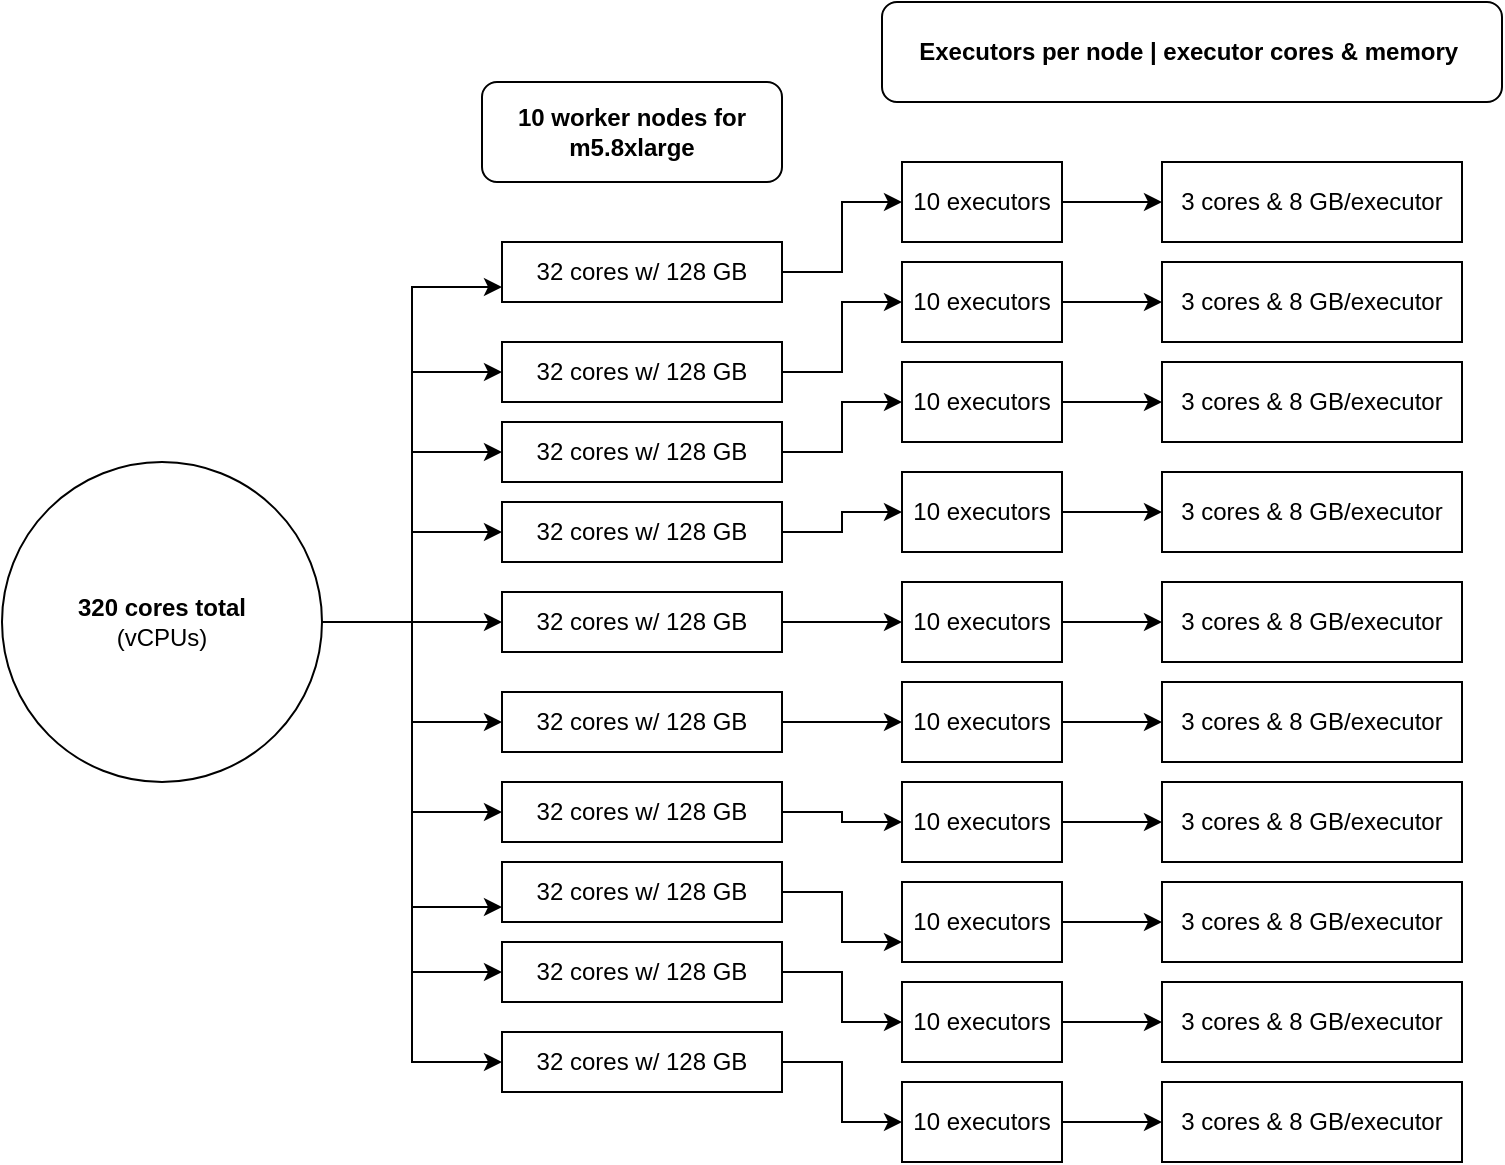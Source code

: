 <mxfile version="15.7.3" type="github">
  <diagram id="wC2fVHmgpPSq6xGPkYNB" name="Page-1">
    <mxGraphModel dx="547" dy="777" grid="1" gridSize="10" guides="1" tooltips="1" connect="1" arrows="1" fold="1" page="1" pageScale="1" pageWidth="850" pageHeight="1100" math="0" shadow="0">
      <root>
        <mxCell id="0" />
        <mxCell id="1" parent="0" />
        <mxCell id="ZfPVv0Ui4lVQKmfQsqAl-13" style="edgeStyle=orthogonalEdgeStyle;rounded=0;orthogonalLoop=1;jettySize=auto;html=1;entryX=0;entryY=0.75;entryDx=0;entryDy=0;" edge="1" parent="1" source="ZfPVv0Ui4lVQKmfQsqAl-1" target="ZfPVv0Ui4lVQKmfQsqAl-3">
          <mxGeometry relative="1" as="geometry" />
        </mxCell>
        <mxCell id="ZfPVv0Ui4lVQKmfQsqAl-14" style="edgeStyle=orthogonalEdgeStyle;rounded=0;orthogonalLoop=1;jettySize=auto;html=1;entryX=0;entryY=0.5;entryDx=0;entryDy=0;" edge="1" parent="1" source="ZfPVv0Ui4lVQKmfQsqAl-1" target="ZfPVv0Ui4lVQKmfQsqAl-12">
          <mxGeometry relative="1" as="geometry" />
        </mxCell>
        <mxCell id="ZfPVv0Ui4lVQKmfQsqAl-15" style="edgeStyle=orthogonalEdgeStyle;rounded=0;orthogonalLoop=1;jettySize=auto;html=1;entryX=0;entryY=0.5;entryDx=0;entryDy=0;" edge="1" parent="1" source="ZfPVv0Ui4lVQKmfQsqAl-1" target="ZfPVv0Ui4lVQKmfQsqAl-4">
          <mxGeometry relative="1" as="geometry" />
        </mxCell>
        <mxCell id="ZfPVv0Ui4lVQKmfQsqAl-16" style="edgeStyle=orthogonalEdgeStyle;rounded=0;orthogonalLoop=1;jettySize=auto;html=1;entryX=0;entryY=0.5;entryDx=0;entryDy=0;" edge="1" parent="1" source="ZfPVv0Ui4lVQKmfQsqAl-1" target="ZfPVv0Ui4lVQKmfQsqAl-11">
          <mxGeometry relative="1" as="geometry" />
        </mxCell>
        <mxCell id="ZfPVv0Ui4lVQKmfQsqAl-17" style="edgeStyle=orthogonalEdgeStyle;rounded=0;orthogonalLoop=1;jettySize=auto;html=1;entryX=0;entryY=0.5;entryDx=0;entryDy=0;" edge="1" parent="1" source="ZfPVv0Ui4lVQKmfQsqAl-1" target="ZfPVv0Ui4lVQKmfQsqAl-5">
          <mxGeometry relative="1" as="geometry" />
        </mxCell>
        <mxCell id="ZfPVv0Ui4lVQKmfQsqAl-18" style="edgeStyle=orthogonalEdgeStyle;rounded=0;orthogonalLoop=1;jettySize=auto;html=1;entryX=0;entryY=0.5;entryDx=0;entryDy=0;" edge="1" parent="1" source="ZfPVv0Ui4lVQKmfQsqAl-1" target="ZfPVv0Ui4lVQKmfQsqAl-6">
          <mxGeometry relative="1" as="geometry" />
        </mxCell>
        <mxCell id="ZfPVv0Ui4lVQKmfQsqAl-19" style="edgeStyle=orthogonalEdgeStyle;rounded=0;orthogonalLoop=1;jettySize=auto;html=1;" edge="1" parent="1" source="ZfPVv0Ui4lVQKmfQsqAl-1" target="ZfPVv0Ui4lVQKmfQsqAl-7">
          <mxGeometry relative="1" as="geometry" />
        </mxCell>
        <mxCell id="ZfPVv0Ui4lVQKmfQsqAl-20" style="edgeStyle=orthogonalEdgeStyle;rounded=0;orthogonalLoop=1;jettySize=auto;html=1;entryX=0;entryY=0.75;entryDx=0;entryDy=0;" edge="1" parent="1" source="ZfPVv0Ui4lVQKmfQsqAl-1" target="ZfPVv0Ui4lVQKmfQsqAl-10">
          <mxGeometry relative="1" as="geometry" />
        </mxCell>
        <mxCell id="ZfPVv0Ui4lVQKmfQsqAl-21" style="edgeStyle=orthogonalEdgeStyle;rounded=0;orthogonalLoop=1;jettySize=auto;html=1;entryX=0;entryY=0.5;entryDx=0;entryDy=0;" edge="1" parent="1" source="ZfPVv0Ui4lVQKmfQsqAl-1" target="ZfPVv0Ui4lVQKmfQsqAl-9">
          <mxGeometry relative="1" as="geometry" />
        </mxCell>
        <mxCell id="ZfPVv0Ui4lVQKmfQsqAl-22" style="edgeStyle=orthogonalEdgeStyle;rounded=0;orthogonalLoop=1;jettySize=auto;html=1;entryX=0;entryY=0.5;entryDx=0;entryDy=0;" edge="1" parent="1" source="ZfPVv0Ui4lVQKmfQsqAl-1" target="ZfPVv0Ui4lVQKmfQsqAl-8">
          <mxGeometry relative="1" as="geometry" />
        </mxCell>
        <mxCell id="ZfPVv0Ui4lVQKmfQsqAl-1" value="&lt;b&gt;320 cores total&lt;br&gt;&lt;/b&gt;(vCPUs)" style="ellipse;whiteSpace=wrap;html=1;aspect=fixed;" vertex="1" parent="1">
          <mxGeometry x="50" y="250" width="160" height="160" as="geometry" />
        </mxCell>
        <mxCell id="ZfPVv0Ui4lVQKmfQsqAl-67" style="edgeStyle=orthogonalEdgeStyle;rounded=0;orthogonalLoop=1;jettySize=auto;html=1;entryX=0;entryY=0.5;entryDx=0;entryDy=0;" edge="1" parent="1" source="ZfPVv0Ui4lVQKmfQsqAl-3" target="ZfPVv0Ui4lVQKmfQsqAl-32">
          <mxGeometry relative="1" as="geometry" />
        </mxCell>
        <mxCell id="ZfPVv0Ui4lVQKmfQsqAl-3" value="32 cores w/ 128 GB" style="rounded=0;whiteSpace=wrap;html=1;" vertex="1" parent="1">
          <mxGeometry x="300" y="140" width="140" height="30" as="geometry" />
        </mxCell>
        <mxCell id="ZfPVv0Ui4lVQKmfQsqAl-69" style="edgeStyle=orthogonalEdgeStyle;rounded=0;orthogonalLoop=1;jettySize=auto;html=1;entryX=0;entryY=0.5;entryDx=0;entryDy=0;" edge="1" parent="1" source="ZfPVv0Ui4lVQKmfQsqAl-4" target="ZfPVv0Ui4lVQKmfQsqAl-33">
          <mxGeometry relative="1" as="geometry" />
        </mxCell>
        <mxCell id="ZfPVv0Ui4lVQKmfQsqAl-4" value="32 cores w/ 128 GB" style="rounded=0;whiteSpace=wrap;html=1;" vertex="1" parent="1">
          <mxGeometry x="300" y="190" width="140" height="30" as="geometry" />
        </mxCell>
        <mxCell id="ZfPVv0Ui4lVQKmfQsqAl-70" style="edgeStyle=orthogonalEdgeStyle;rounded=0;orthogonalLoop=1;jettySize=auto;html=1;entryX=0;entryY=0.5;entryDx=0;entryDy=0;" edge="1" parent="1" source="ZfPVv0Ui4lVQKmfQsqAl-5" target="ZfPVv0Ui4lVQKmfQsqAl-34">
          <mxGeometry relative="1" as="geometry" />
        </mxCell>
        <mxCell id="ZfPVv0Ui4lVQKmfQsqAl-5" value="32 cores w/ 128 GB" style="rounded=0;whiteSpace=wrap;html=1;" vertex="1" parent="1">
          <mxGeometry x="300" y="230" width="140" height="30" as="geometry" />
        </mxCell>
        <mxCell id="ZfPVv0Ui4lVQKmfQsqAl-71" style="edgeStyle=orthogonalEdgeStyle;rounded=0;orthogonalLoop=1;jettySize=auto;html=1;entryX=0;entryY=0.5;entryDx=0;entryDy=0;" edge="1" parent="1" source="ZfPVv0Ui4lVQKmfQsqAl-6" target="ZfPVv0Ui4lVQKmfQsqAl-35">
          <mxGeometry relative="1" as="geometry" />
        </mxCell>
        <mxCell id="ZfPVv0Ui4lVQKmfQsqAl-6" value="32 cores w/ 128 GB" style="rounded=0;whiteSpace=wrap;html=1;" vertex="1" parent="1">
          <mxGeometry x="300" y="270" width="140" height="30" as="geometry" />
        </mxCell>
        <mxCell id="ZfPVv0Ui4lVQKmfQsqAl-72" style="edgeStyle=orthogonalEdgeStyle;rounded=0;orthogonalLoop=1;jettySize=auto;html=1;entryX=0;entryY=0.5;entryDx=0;entryDy=0;" edge="1" parent="1" source="ZfPVv0Ui4lVQKmfQsqAl-7" target="ZfPVv0Ui4lVQKmfQsqAl-36">
          <mxGeometry relative="1" as="geometry" />
        </mxCell>
        <mxCell id="ZfPVv0Ui4lVQKmfQsqAl-7" value="32 cores w/ 128 GB" style="rounded=0;whiteSpace=wrap;html=1;" vertex="1" parent="1">
          <mxGeometry x="300" y="315" width="140" height="30" as="geometry" />
        </mxCell>
        <mxCell id="ZfPVv0Ui4lVQKmfQsqAl-73" style="edgeStyle=orthogonalEdgeStyle;rounded=0;orthogonalLoop=1;jettySize=auto;html=1;entryX=0;entryY=0.5;entryDx=0;entryDy=0;" edge="1" parent="1" source="ZfPVv0Ui4lVQKmfQsqAl-8" target="ZfPVv0Ui4lVQKmfQsqAl-37">
          <mxGeometry relative="1" as="geometry" />
        </mxCell>
        <mxCell id="ZfPVv0Ui4lVQKmfQsqAl-8" value="32 cores w/ 128 GB" style="rounded=0;whiteSpace=wrap;html=1;" vertex="1" parent="1">
          <mxGeometry x="300" y="365" width="140" height="30" as="geometry" />
        </mxCell>
        <mxCell id="ZfPVv0Ui4lVQKmfQsqAl-74" style="edgeStyle=orthogonalEdgeStyle;rounded=0;orthogonalLoop=1;jettySize=auto;html=1;entryX=0;entryY=0.5;entryDx=0;entryDy=0;" edge="1" parent="1" source="ZfPVv0Ui4lVQKmfQsqAl-9" target="ZfPVv0Ui4lVQKmfQsqAl-38">
          <mxGeometry relative="1" as="geometry" />
        </mxCell>
        <mxCell id="ZfPVv0Ui4lVQKmfQsqAl-9" value="32 cores w/ 128 GB" style="rounded=0;whiteSpace=wrap;html=1;" vertex="1" parent="1">
          <mxGeometry x="300" y="410" width="140" height="30" as="geometry" />
        </mxCell>
        <mxCell id="ZfPVv0Ui4lVQKmfQsqAl-75" style="edgeStyle=orthogonalEdgeStyle;rounded=0;orthogonalLoop=1;jettySize=auto;html=1;entryX=0;entryY=0.75;entryDx=0;entryDy=0;" edge="1" parent="1" source="ZfPVv0Ui4lVQKmfQsqAl-10" target="ZfPVv0Ui4lVQKmfQsqAl-39">
          <mxGeometry relative="1" as="geometry" />
        </mxCell>
        <mxCell id="ZfPVv0Ui4lVQKmfQsqAl-10" value="32 cores w/ 128 GB" style="rounded=0;whiteSpace=wrap;html=1;" vertex="1" parent="1">
          <mxGeometry x="300" y="450" width="140" height="30" as="geometry" />
        </mxCell>
        <mxCell id="ZfPVv0Ui4lVQKmfQsqAl-76" style="edgeStyle=orthogonalEdgeStyle;rounded=0;orthogonalLoop=1;jettySize=auto;html=1;entryX=0;entryY=0.5;entryDx=0;entryDy=0;" edge="1" parent="1" source="ZfPVv0Ui4lVQKmfQsqAl-11" target="ZfPVv0Ui4lVQKmfQsqAl-40">
          <mxGeometry relative="1" as="geometry" />
        </mxCell>
        <mxCell id="ZfPVv0Ui4lVQKmfQsqAl-11" value="32 cores w/ 128 GB" style="rounded=0;whiteSpace=wrap;html=1;" vertex="1" parent="1">
          <mxGeometry x="300" y="490" width="140" height="30" as="geometry" />
        </mxCell>
        <mxCell id="ZfPVv0Ui4lVQKmfQsqAl-77" style="edgeStyle=orthogonalEdgeStyle;rounded=0;orthogonalLoop=1;jettySize=auto;html=1;entryX=0;entryY=0.5;entryDx=0;entryDy=0;" edge="1" parent="1" source="ZfPVv0Ui4lVQKmfQsqAl-12" target="ZfPVv0Ui4lVQKmfQsqAl-41">
          <mxGeometry relative="1" as="geometry" />
        </mxCell>
        <mxCell id="ZfPVv0Ui4lVQKmfQsqAl-12" value="32 cores w/ 128 GB" style="rounded=0;whiteSpace=wrap;html=1;" vertex="1" parent="1">
          <mxGeometry x="300" y="535" width="140" height="30" as="geometry" />
        </mxCell>
        <mxCell id="ZfPVv0Ui4lVQKmfQsqAl-23" value="&lt;b&gt;10 worker nodes for m5.8xlarge&lt;/b&gt;" style="rounded=1;whiteSpace=wrap;html=1;" vertex="1" parent="1">
          <mxGeometry x="290" y="60" width="150" height="50" as="geometry" />
        </mxCell>
        <mxCell id="ZfPVv0Ui4lVQKmfQsqAl-44" value="" style="edgeStyle=orthogonalEdgeStyle;rounded=0;orthogonalLoop=1;jettySize=auto;html=1;" edge="1" parent="1" source="ZfPVv0Ui4lVQKmfQsqAl-32" target="ZfPVv0Ui4lVQKmfQsqAl-43">
          <mxGeometry relative="1" as="geometry" />
        </mxCell>
        <mxCell id="ZfPVv0Ui4lVQKmfQsqAl-32" value="&lt;span&gt;10 executors&lt;/span&gt;" style="rounded=0;whiteSpace=wrap;html=1;" vertex="1" parent="1">
          <mxGeometry x="500" y="100" width="80" height="40" as="geometry" />
        </mxCell>
        <mxCell id="ZfPVv0Ui4lVQKmfQsqAl-56" style="edgeStyle=orthogonalEdgeStyle;rounded=0;orthogonalLoop=1;jettySize=auto;html=1;" edge="1" parent="1" source="ZfPVv0Ui4lVQKmfQsqAl-33" target="ZfPVv0Ui4lVQKmfQsqAl-47">
          <mxGeometry relative="1" as="geometry" />
        </mxCell>
        <mxCell id="ZfPVv0Ui4lVQKmfQsqAl-33" value="10 executors" style="rounded=0;whiteSpace=wrap;html=1;" vertex="1" parent="1">
          <mxGeometry x="500" y="150" width="80" height="40" as="geometry" />
        </mxCell>
        <mxCell id="ZfPVv0Ui4lVQKmfQsqAl-57" style="edgeStyle=orthogonalEdgeStyle;rounded=0;orthogonalLoop=1;jettySize=auto;html=1;exitX=1;exitY=0.5;exitDx=0;exitDy=0;" edge="1" parent="1" source="ZfPVv0Ui4lVQKmfQsqAl-34" target="ZfPVv0Ui4lVQKmfQsqAl-48">
          <mxGeometry relative="1" as="geometry" />
        </mxCell>
        <mxCell id="ZfPVv0Ui4lVQKmfQsqAl-34" value="10 executors" style="rounded=0;whiteSpace=wrap;html=1;" vertex="1" parent="1">
          <mxGeometry x="500" y="200" width="80" height="40" as="geometry" />
        </mxCell>
        <mxCell id="ZfPVv0Ui4lVQKmfQsqAl-58" style="edgeStyle=orthogonalEdgeStyle;rounded=0;orthogonalLoop=1;jettySize=auto;html=1;exitX=1;exitY=0.5;exitDx=0;exitDy=0;entryX=0;entryY=0.5;entryDx=0;entryDy=0;" edge="1" parent="1" source="ZfPVv0Ui4lVQKmfQsqAl-35" target="ZfPVv0Ui4lVQKmfQsqAl-49">
          <mxGeometry relative="1" as="geometry" />
        </mxCell>
        <mxCell id="ZfPVv0Ui4lVQKmfQsqAl-35" value="10 executors" style="rounded=0;whiteSpace=wrap;html=1;" vertex="1" parent="1">
          <mxGeometry x="500" y="255" width="80" height="40" as="geometry" />
        </mxCell>
        <mxCell id="ZfPVv0Ui4lVQKmfQsqAl-59" style="edgeStyle=orthogonalEdgeStyle;rounded=0;orthogonalLoop=1;jettySize=auto;html=1;entryX=0;entryY=0.5;entryDx=0;entryDy=0;" edge="1" parent="1" source="ZfPVv0Ui4lVQKmfQsqAl-36" target="ZfPVv0Ui4lVQKmfQsqAl-50">
          <mxGeometry relative="1" as="geometry" />
        </mxCell>
        <mxCell id="ZfPVv0Ui4lVQKmfQsqAl-36" value="10 executors" style="rounded=0;whiteSpace=wrap;html=1;" vertex="1" parent="1">
          <mxGeometry x="500" y="310" width="80" height="40" as="geometry" />
        </mxCell>
        <mxCell id="ZfPVv0Ui4lVQKmfQsqAl-60" style="edgeStyle=orthogonalEdgeStyle;rounded=0;orthogonalLoop=1;jettySize=auto;html=1;entryX=0;entryY=0.5;entryDx=0;entryDy=0;" edge="1" parent="1" source="ZfPVv0Ui4lVQKmfQsqAl-37" target="ZfPVv0Ui4lVQKmfQsqAl-51">
          <mxGeometry relative="1" as="geometry" />
        </mxCell>
        <mxCell id="ZfPVv0Ui4lVQKmfQsqAl-37" value="10 executors" style="rounded=0;whiteSpace=wrap;html=1;" vertex="1" parent="1">
          <mxGeometry x="500" y="360" width="80" height="40" as="geometry" />
        </mxCell>
        <mxCell id="ZfPVv0Ui4lVQKmfQsqAl-63" style="edgeStyle=orthogonalEdgeStyle;rounded=0;orthogonalLoop=1;jettySize=auto;html=1;entryX=0;entryY=0.5;entryDx=0;entryDy=0;" edge="1" parent="1" source="ZfPVv0Ui4lVQKmfQsqAl-38" target="ZfPVv0Ui4lVQKmfQsqAl-52">
          <mxGeometry relative="1" as="geometry" />
        </mxCell>
        <mxCell id="ZfPVv0Ui4lVQKmfQsqAl-38" value="10 executors" style="rounded=0;whiteSpace=wrap;html=1;" vertex="1" parent="1">
          <mxGeometry x="500" y="410" width="80" height="40" as="geometry" />
        </mxCell>
        <mxCell id="ZfPVv0Ui4lVQKmfQsqAl-64" style="edgeStyle=orthogonalEdgeStyle;rounded=0;orthogonalLoop=1;jettySize=auto;html=1;entryX=0;entryY=0.5;entryDx=0;entryDy=0;" edge="1" parent="1" source="ZfPVv0Ui4lVQKmfQsqAl-39" target="ZfPVv0Ui4lVQKmfQsqAl-53">
          <mxGeometry relative="1" as="geometry" />
        </mxCell>
        <mxCell id="ZfPVv0Ui4lVQKmfQsqAl-39" value="10 executors" style="rounded=0;whiteSpace=wrap;html=1;" vertex="1" parent="1">
          <mxGeometry x="500" y="460" width="80" height="40" as="geometry" />
        </mxCell>
        <mxCell id="ZfPVv0Ui4lVQKmfQsqAl-65" style="edgeStyle=orthogonalEdgeStyle;rounded=0;orthogonalLoop=1;jettySize=auto;html=1;entryX=0;entryY=0.5;entryDx=0;entryDy=0;" edge="1" parent="1" source="ZfPVv0Ui4lVQKmfQsqAl-40" target="ZfPVv0Ui4lVQKmfQsqAl-54">
          <mxGeometry relative="1" as="geometry" />
        </mxCell>
        <mxCell id="ZfPVv0Ui4lVQKmfQsqAl-40" value="10 executors" style="rounded=0;whiteSpace=wrap;html=1;" vertex="1" parent="1">
          <mxGeometry x="500" y="510" width="80" height="40" as="geometry" />
        </mxCell>
        <mxCell id="ZfPVv0Ui4lVQKmfQsqAl-66" style="edgeStyle=orthogonalEdgeStyle;rounded=0;orthogonalLoop=1;jettySize=auto;html=1;entryX=0;entryY=0.5;entryDx=0;entryDy=0;" edge="1" parent="1" source="ZfPVv0Ui4lVQKmfQsqAl-41" target="ZfPVv0Ui4lVQKmfQsqAl-55">
          <mxGeometry relative="1" as="geometry" />
        </mxCell>
        <mxCell id="ZfPVv0Ui4lVQKmfQsqAl-41" value="10 executors" style="rounded=0;whiteSpace=wrap;html=1;" vertex="1" parent="1">
          <mxGeometry x="500" y="560" width="80" height="40" as="geometry" />
        </mxCell>
        <mxCell id="ZfPVv0Ui4lVQKmfQsqAl-43" value="3 cores &amp;amp; 8 GB/executor" style="rounded=0;whiteSpace=wrap;html=1;" vertex="1" parent="1">
          <mxGeometry x="630" y="100" width="150" height="40" as="geometry" />
        </mxCell>
        <mxCell id="ZfPVv0Ui4lVQKmfQsqAl-47" value="3 cores &amp;amp; 8 GB/executor" style="rounded=0;whiteSpace=wrap;html=1;" vertex="1" parent="1">
          <mxGeometry x="630" y="150" width="150" height="40" as="geometry" />
        </mxCell>
        <mxCell id="ZfPVv0Ui4lVQKmfQsqAl-48" value="3 cores &amp;amp; 8 GB/executor" style="rounded=0;whiteSpace=wrap;html=1;" vertex="1" parent="1">
          <mxGeometry x="630" y="200" width="150" height="40" as="geometry" />
        </mxCell>
        <mxCell id="ZfPVv0Ui4lVQKmfQsqAl-49" value="3 cores &amp;amp; 8 GB/executor" style="rounded=0;whiteSpace=wrap;html=1;" vertex="1" parent="1">
          <mxGeometry x="630" y="255" width="150" height="40" as="geometry" />
        </mxCell>
        <mxCell id="ZfPVv0Ui4lVQKmfQsqAl-50" value="3 cores &amp;amp; 8 GB/executor" style="rounded=0;whiteSpace=wrap;html=1;" vertex="1" parent="1">
          <mxGeometry x="630" y="310" width="150" height="40" as="geometry" />
        </mxCell>
        <mxCell id="ZfPVv0Ui4lVQKmfQsqAl-51" value="3 cores &amp;amp; 8 GB/executor" style="rounded=0;whiteSpace=wrap;html=1;" vertex="1" parent="1">
          <mxGeometry x="630" y="360" width="150" height="40" as="geometry" />
        </mxCell>
        <mxCell id="ZfPVv0Ui4lVQKmfQsqAl-52" value="3 cores &amp;amp; 8 GB/executor" style="rounded=0;whiteSpace=wrap;html=1;" vertex="1" parent="1">
          <mxGeometry x="630" y="410" width="150" height="40" as="geometry" />
        </mxCell>
        <mxCell id="ZfPVv0Ui4lVQKmfQsqAl-53" value="3 cores &amp;amp; 8 GB/executor" style="rounded=0;whiteSpace=wrap;html=1;" vertex="1" parent="1">
          <mxGeometry x="630" y="460" width="150" height="40" as="geometry" />
        </mxCell>
        <mxCell id="ZfPVv0Ui4lVQKmfQsqAl-54" value="3 cores &amp;amp; 8 GB/executor" style="rounded=0;whiteSpace=wrap;html=1;" vertex="1" parent="1">
          <mxGeometry x="630" y="510" width="150" height="40" as="geometry" />
        </mxCell>
        <mxCell id="ZfPVv0Ui4lVQKmfQsqAl-55" value="3 cores &amp;amp; 8 GB/executor" style="rounded=0;whiteSpace=wrap;html=1;" vertex="1" parent="1">
          <mxGeometry x="630" y="560" width="150" height="40" as="geometry" />
        </mxCell>
        <mxCell id="ZfPVv0Ui4lVQKmfQsqAl-79" value="&lt;b&gt;Executors per node | executor cores &amp;amp; memory&amp;nbsp;&lt;/b&gt;" style="rounded=1;whiteSpace=wrap;html=1;" vertex="1" parent="1">
          <mxGeometry x="490" y="20" width="310" height="50" as="geometry" />
        </mxCell>
      </root>
    </mxGraphModel>
  </diagram>
</mxfile>
